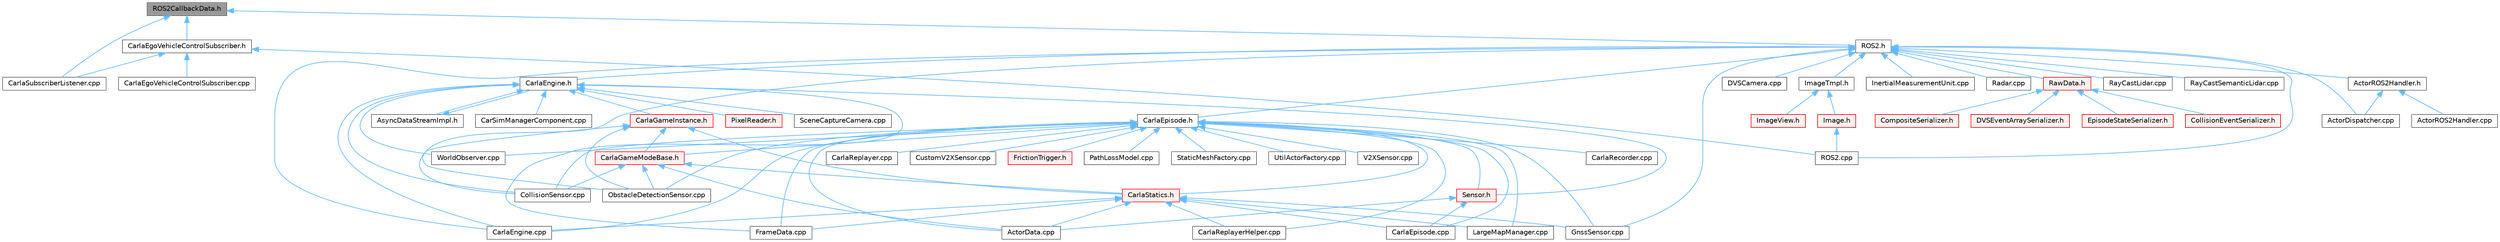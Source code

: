 digraph "ROS2CallbackData.h"
{
 // INTERACTIVE_SVG=YES
 // LATEX_PDF_SIZE
  bgcolor="transparent";
  edge [fontname=Helvetica,fontsize=10,labelfontname=Helvetica,labelfontsize=10];
  node [fontname=Helvetica,fontsize=10,shape=box,height=0.2,width=0.4];
  Node1 [id="Node000001",label="ROS2CallbackData.h",height=0.2,width=0.4,color="gray40", fillcolor="grey60", style="filled", fontcolor="black",tooltip=" "];
  Node1 -> Node2 [id="edge1_Node000001_Node000002",dir="back",color="steelblue1",style="solid",tooltip=" "];
  Node2 [id="Node000002",label="CarlaEgoVehicleControlSubscriber.h",height=0.2,width=0.4,color="grey40", fillcolor="white", style="filled",URL="$de/d54/CarlaEgoVehicleControlSubscriber_8h.html",tooltip=" "];
  Node2 -> Node3 [id="edge2_Node000002_Node000003",dir="back",color="steelblue1",style="solid",tooltip=" "];
  Node3 [id="Node000003",label="CarlaEgoVehicleControlSubscriber.cpp",height=0.2,width=0.4,color="grey40", fillcolor="white", style="filled",URL="$da/d9b/CarlaEgoVehicleControlSubscriber_8cpp.html",tooltip=" "];
  Node2 -> Node4 [id="edge3_Node000002_Node000004",dir="back",color="steelblue1",style="solid",tooltip=" "];
  Node4 [id="Node000004",label="CarlaSubscriberListener.cpp",height=0.2,width=0.4,color="grey40", fillcolor="white", style="filled",URL="$d1/d58/CarlaSubscriberListener_8cpp.html",tooltip=" "];
  Node2 -> Node5 [id="edge4_Node000002_Node000005",dir="back",color="steelblue1",style="solid",tooltip=" "];
  Node5 [id="Node000005",label="ROS2.cpp",height=0.2,width=0.4,color="grey40", fillcolor="white", style="filled",URL="$dd/d14/ROS2_8cpp.html",tooltip=" "];
  Node1 -> Node4 [id="edge5_Node000001_Node000004",dir="back",color="steelblue1",style="solid",tooltip=" "];
  Node1 -> Node6 [id="edge6_Node000001_Node000006",dir="back",color="steelblue1",style="solid",tooltip=" "];
  Node6 [id="Node000006",label="ROS2.h",height=0.2,width=0.4,color="grey40", fillcolor="white", style="filled",URL="$da/db8/ROS2_8h.html",tooltip=" "];
  Node6 -> Node7 [id="edge7_Node000006_Node000007",dir="back",color="steelblue1",style="solid",tooltip=" "];
  Node7 [id="Node000007",label="ActorDispatcher.cpp",height=0.2,width=0.4,color="grey40", fillcolor="white", style="filled",URL="$d0/d6a/ActorDispatcher_8cpp.html",tooltip=" "];
  Node6 -> Node8 [id="edge8_Node000006_Node000008",dir="back",color="steelblue1",style="solid",tooltip=" "];
  Node8 [id="Node000008",label="ActorROS2Handler.h",height=0.2,width=0.4,color="grey40", fillcolor="white", style="filled",URL="$d0/d62/ActorROS2Handler_8h.html",tooltip=" "];
  Node8 -> Node7 [id="edge9_Node000008_Node000007",dir="back",color="steelblue1",style="solid",tooltip=" "];
  Node8 -> Node9 [id="edge10_Node000008_Node000009",dir="back",color="steelblue1",style="solid",tooltip=" "];
  Node9 [id="Node000009",label="ActorROS2Handler.cpp",height=0.2,width=0.4,color="grey40", fillcolor="white", style="filled",URL="$d6/d65/ActorROS2Handler_8cpp.html",tooltip=" "];
  Node6 -> Node10 [id="edge11_Node000006_Node000010",dir="back",color="steelblue1",style="solid",tooltip=" "];
  Node10 [id="Node000010",label="CarlaEngine.cpp",height=0.2,width=0.4,color="grey40", fillcolor="white", style="filled",URL="$d6/da1/CarlaEngine_8cpp.html",tooltip=" "];
  Node6 -> Node11 [id="edge12_Node000006_Node000011",dir="back",color="steelblue1",style="solid",tooltip=" "];
  Node11 [id="Node000011",label="CarlaEngine.h",height=0.2,width=0.4,color="grey40", fillcolor="white", style="filled",URL="$d0/d11/CarlaEngine_8h.html",tooltip=" "];
  Node11 -> Node12 [id="edge13_Node000011_Node000012",dir="back",color="steelblue1",style="solid",tooltip=" "];
  Node12 [id="Node000012",label="AsyncDataStreamImpl.h",height=0.2,width=0.4,color="grey40", fillcolor="white", style="filled",URL="$d0/d17/AsyncDataStreamImpl_8h.html",tooltip=" "];
  Node12 -> Node11 [id="edge14_Node000012_Node000011",dir="back",color="steelblue1",style="solid",tooltip=" "];
  Node11 -> Node13 [id="edge15_Node000011_Node000013",dir="back",color="steelblue1",style="solid",tooltip=" "];
  Node13 [id="Node000013",label="CarSimManagerComponent.cpp",height=0.2,width=0.4,color="grey40", fillcolor="white", style="filled",URL="$d2/d56/CarSimManagerComponent_8cpp.html",tooltip=" "];
  Node11 -> Node10 [id="edge16_Node000011_Node000010",dir="back",color="steelblue1",style="solid",tooltip=" "];
  Node11 -> Node14 [id="edge17_Node000011_Node000014",dir="back",color="steelblue1",style="solid",tooltip=" "];
  Node14 [id="Node000014",label="CarlaGameInstance.h",height=0.2,width=0.4,color="red", fillcolor="#FFF0F0", style="filled",URL="$d2/dba/CarlaGameInstance_8h.html",tooltip=" "];
  Node14 -> Node16 [id="edge18_Node000014_Node000016",dir="back",color="steelblue1",style="solid",tooltip=" "];
  Node16 [id="Node000016",label="CarlaGameModeBase.h",height=0.2,width=0.4,color="red", fillcolor="#FFF0F0", style="filled",URL="$d3/d49/CarlaGameModeBase_8h.html",tooltip=" "];
  Node16 -> Node17 [id="edge19_Node000016_Node000017",dir="back",color="steelblue1",style="solid",tooltip=" "];
  Node17 [id="Node000017",label="ActorData.cpp",height=0.2,width=0.4,color="grey40", fillcolor="white", style="filled",URL="$da/d7f/ActorData_8cpp.html",tooltip=" "];
  Node16 -> Node19 [id="edge20_Node000016_Node000019",dir="back",color="steelblue1",style="solid",tooltip=" "];
  Node19 [id="Node000019",label="CarlaStatics.h",height=0.2,width=0.4,color="red", fillcolor="#FFF0F0", style="filled",URL="$d9/dc8/CarlaStatics_8h.html",tooltip=" "];
  Node19 -> Node17 [id="edge21_Node000019_Node000017",dir="back",color="steelblue1",style="solid",tooltip=" "];
  Node19 -> Node10 [id="edge22_Node000019_Node000010",dir="back",color="steelblue1",style="solid",tooltip=" "];
  Node19 -> Node22 [id="edge23_Node000019_Node000022",dir="back",color="steelblue1",style="solid",tooltip=" "];
  Node22 [id="Node000022",label="CarlaEpisode.cpp",height=0.2,width=0.4,color="grey40", fillcolor="white", style="filled",URL="$d6/dd9/CarlaEpisode_8cpp.html",tooltip=" "];
  Node19 -> Node24 [id="edge24_Node000019_Node000024",dir="back",color="steelblue1",style="solid",tooltip=" "];
  Node24 [id="Node000024",label="CarlaReplayerHelper.cpp",height=0.2,width=0.4,color="grey40", fillcolor="white", style="filled",URL="$d2/d32/CarlaReplayerHelper_8cpp.html",tooltip=" "];
  Node19 -> Node30 [id="edge25_Node000019_Node000030",dir="back",color="steelblue1",style="solid",tooltip=" "];
  Node30 [id="Node000030",label="FrameData.cpp",height=0.2,width=0.4,color="grey40", fillcolor="white", style="filled",URL="$df/d8a/FrameData_8cpp.html",tooltip=" "];
  Node19 -> Node31 [id="edge26_Node000019_Node000031",dir="back",color="steelblue1",style="solid",tooltip=" "];
  Node31 [id="Node000031",label="GnssSensor.cpp",height=0.2,width=0.4,color="grey40", fillcolor="white", style="filled",URL="$d7/d22/GnssSensor_8cpp.html",tooltip=" "];
  Node19 -> Node32 [id="edge27_Node000019_Node000032",dir="back",color="steelblue1",style="solid",tooltip=" "];
  Node32 [id="Node000032",label="LargeMapManager.cpp",height=0.2,width=0.4,color="grey40", fillcolor="white", style="filled",URL="$df/d6c/LargeMapManager_8cpp.html",tooltip=" "];
  Node16 -> Node48 [id="edge28_Node000016_Node000048",dir="back",color="steelblue1",style="solid",tooltip=" "];
  Node48 [id="Node000048",label="CollisionSensor.cpp",height=0.2,width=0.4,color="grey40", fillcolor="white", style="filled",URL="$da/df0/CollisionSensor_8cpp.html",tooltip=" "];
  Node16 -> Node49 [id="edge29_Node000016_Node000049",dir="back",color="steelblue1",style="solid",tooltip=" "];
  Node49 [id="Node000049",label="ObstacleDetectionSensor.cpp",height=0.2,width=0.4,color="grey40", fillcolor="white", style="filled",URL="$d2/d70/ObstacleDetectionSensor_8cpp.html",tooltip=" "];
  Node14 -> Node19 [id="edge30_Node000014_Node000019",dir="back",color="steelblue1",style="solid",tooltip=" "];
  Node14 -> Node48 [id="edge31_Node000014_Node000048",dir="back",color="steelblue1",style="solid",tooltip=" "];
  Node14 -> Node49 [id="edge32_Node000014_Node000049",dir="back",color="steelblue1",style="solid",tooltip=" "];
  Node11 -> Node48 [id="edge33_Node000011_Node000048",dir="back",color="steelblue1",style="solid",tooltip=" "];
  Node11 -> Node30 [id="edge34_Node000011_Node000030",dir="back",color="steelblue1",style="solid",tooltip=" "];
  Node11 -> Node52 [id="edge35_Node000011_Node000052",dir="back",color="steelblue1",style="solid",tooltip=" "];
  Node52 [id="Node000052",label="PixelReader.h",height=0.2,width=0.4,color="red", fillcolor="#FFF0F0", style="filled",URL="$df/d2e/PixelReader_8h.html",tooltip=" "];
  Node11 -> Node60 [id="edge36_Node000011_Node000060",dir="back",color="steelblue1",style="solid",tooltip=" "];
  Node60 [id="Node000060",label="SceneCaptureCamera.cpp",height=0.2,width=0.4,color="grey40", fillcolor="white", style="filled",URL="$d1/dec/SceneCaptureCamera_8cpp.html",tooltip=" "];
  Node11 -> Node78 [id="edge37_Node000011_Node000078",dir="back",color="steelblue1",style="solid",tooltip=" "];
  Node78 [id="Node000078",label="Sensor.h",height=0.2,width=0.4,color="red", fillcolor="#FFF0F0", style="filled",URL="$d7/d7d/Unreal_2CarlaUE4_2Plugins_2Carla_2Source_2Carla_2Sensor_2Sensor_8h.html",tooltip=" "];
  Node78 -> Node17 [id="edge38_Node000078_Node000017",dir="back",color="steelblue1",style="solid",tooltip=" "];
  Node78 -> Node22 [id="edge39_Node000078_Node000022",dir="back",color="steelblue1",style="solid",tooltip=" "];
  Node11 -> Node103 [id="edge40_Node000011_Node000103",dir="back",color="steelblue1",style="solid",tooltip=" "];
  Node103 [id="Node000103",label="WorldObserver.cpp",height=0.2,width=0.4,color="grey40", fillcolor="white", style="filled",URL="$d9/de7/WorldObserver_8cpp.html",tooltip=" "];
  Node6 -> Node104 [id="edge41_Node000006_Node000104",dir="back",color="steelblue1",style="solid",tooltip=" "];
  Node104 [id="Node000104",label="CarlaEpisode.h",height=0.2,width=0.4,color="grey40", fillcolor="white", style="filled",URL="$de/db8/CarlaEpisode_8h.html",tooltip=" "];
  Node104 -> Node17 [id="edge42_Node000104_Node000017",dir="back",color="steelblue1",style="solid",tooltip=" "];
  Node104 -> Node10 [id="edge43_Node000104_Node000010",dir="back",color="steelblue1",style="solid",tooltip=" "];
  Node104 -> Node22 [id="edge44_Node000104_Node000022",dir="back",color="steelblue1",style="solid",tooltip=" "];
  Node104 -> Node16 [id="edge45_Node000104_Node000016",dir="back",color="steelblue1",style="solid",tooltip=" "];
  Node104 -> Node105 [id="edge46_Node000104_Node000105",dir="back",color="steelblue1",style="solid",tooltip=" "];
  Node105 [id="Node000105",label="CarlaRecorder.cpp",height=0.2,width=0.4,color="grey40", fillcolor="white", style="filled",URL="$da/d49/CarlaRecorder_8cpp.html",tooltip=" "];
  Node104 -> Node106 [id="edge47_Node000104_Node000106",dir="back",color="steelblue1",style="solid",tooltip=" "];
  Node106 [id="Node000106",label="CarlaReplayer.cpp",height=0.2,width=0.4,color="grey40", fillcolor="white", style="filled",URL="$db/dba/CarlaReplayer_8cpp.html",tooltip=" "];
  Node104 -> Node24 [id="edge48_Node000104_Node000024",dir="back",color="steelblue1",style="solid",tooltip=" "];
  Node104 -> Node19 [id="edge49_Node000104_Node000019",dir="back",color="steelblue1",style="solid",tooltip=" "];
  Node104 -> Node48 [id="edge50_Node000104_Node000048",dir="back",color="steelblue1",style="solid",tooltip=" "];
  Node104 -> Node87 [id="edge51_Node000104_Node000087",dir="back",color="steelblue1",style="solid",tooltip=" "];
  Node87 [id="Node000087",label="CustomV2XSensor.cpp",height=0.2,width=0.4,color="grey40", fillcolor="white", style="filled",URL="$d8/d97/CustomV2XSensor_8cpp.html",tooltip=" "];
  Node104 -> Node30 [id="edge52_Node000104_Node000030",dir="back",color="steelblue1",style="solid",tooltip=" "];
  Node104 -> Node107 [id="edge53_Node000104_Node000107",dir="back",color="steelblue1",style="solid",tooltip=" "];
  Node107 [id="Node000107",label="FrictionTrigger.h",height=0.2,width=0.4,color="red", fillcolor="#FFF0F0", style="filled",URL="$d4/d30/FrictionTrigger_8h.html",tooltip=" "];
  Node104 -> Node31 [id="edge54_Node000104_Node000031",dir="back",color="steelblue1",style="solid",tooltip=" "];
  Node104 -> Node32 [id="edge55_Node000104_Node000032",dir="back",color="steelblue1",style="solid",tooltip=" "];
  Node104 -> Node49 [id="edge56_Node000104_Node000049",dir="back",color="steelblue1",style="solid",tooltip=" "];
  Node104 -> Node109 [id="edge57_Node000104_Node000109",dir="back",color="steelblue1",style="solid",tooltip=" "];
  Node109 [id="Node000109",label="PathLossModel.cpp",height=0.2,width=0.4,color="grey40", fillcolor="white", style="filled",URL="$d9/dcb/PathLossModel_8cpp.html",tooltip=" "];
  Node104 -> Node78 [id="edge58_Node000104_Node000078",dir="back",color="steelblue1",style="solid",tooltip=" "];
  Node104 -> Node94 [id="edge59_Node000104_Node000094",dir="back",color="steelblue1",style="solid",tooltip=" "];
  Node94 [id="Node000094",label="StaticMeshFactory.cpp",height=0.2,width=0.4,color="grey40", fillcolor="white", style="filled",URL="$d7/dc4/StaticMeshFactory_8cpp.html",tooltip=" "];
  Node104 -> Node95 [id="edge60_Node000104_Node000095",dir="back",color="steelblue1",style="solid",tooltip=" "];
  Node95 [id="Node000095",label="UtilActorFactory.cpp",height=0.2,width=0.4,color="grey40", fillcolor="white", style="filled",URL="$dc/df0/UtilActorFactory_8cpp.html",tooltip=" "];
  Node104 -> Node82 [id="edge61_Node000104_Node000082",dir="back",color="steelblue1",style="solid",tooltip=" "];
  Node82 [id="Node000082",label="V2XSensor.cpp",height=0.2,width=0.4,color="grey40", fillcolor="white", style="filled",URL="$d2/df9/V2XSensor_8cpp.html",tooltip=" "];
  Node104 -> Node103 [id="edge62_Node000104_Node000103",dir="back",color="steelblue1",style="solid",tooltip=" "];
  Node6 -> Node65 [id="edge63_Node000006_Node000065",dir="back",color="steelblue1",style="solid",tooltip=" "];
  Node65 [id="Node000065",label="DVSCamera.cpp",height=0.2,width=0.4,color="grey40", fillcolor="white", style="filled",URL="$d9/d6e/DVSCamera_8cpp.html",tooltip=" "];
  Node6 -> Node31 [id="edge64_Node000006_Node000031",dir="back",color="steelblue1",style="solid",tooltip=" "];
  Node6 -> Node110 [id="edge65_Node000006_Node000110",dir="back",color="steelblue1",style="solid",tooltip=" "];
  Node110 [id="Node000110",label="ImageTmpl.h",height=0.2,width=0.4,color="grey40", fillcolor="white", style="filled",URL="$d5/dca/ImageTmpl_8h.html",tooltip=" "];
  Node110 -> Node111 [id="edge66_Node000110_Node000111",dir="back",color="steelblue1",style="solid",tooltip=" "];
  Node111 [id="Node000111",label="Image.h",height=0.2,width=0.4,color="red", fillcolor="#FFF0F0", style="filled",URL="$da/d9b/sensor_2data_2Image_8h.html",tooltip=" "];
  Node111 -> Node5 [id="edge67_Node000111_Node000005",dir="back",color="steelblue1",style="solid",tooltip=" "];
  Node110 -> Node117 [id="edge68_Node000110_Node000117",dir="back",color="steelblue1",style="solid",tooltip=" "];
  Node117 [id="Node000117",label="ImageView.h",height=0.2,width=0.4,color="red", fillcolor="#FFF0F0", style="filled",URL="$db/dac/ImageView_8h.html",tooltip=" "];
  Node6 -> Node88 [id="edge69_Node000006_Node000088",dir="back",color="steelblue1",style="solid",tooltip=" "];
  Node88 [id="Node000088",label="InertialMeasurementUnit.cpp",height=0.2,width=0.4,color="grey40", fillcolor="white", style="filled",URL="$d7/d78/InertialMeasurementUnit_8cpp.html",tooltip=" "];
  Node6 -> Node49 [id="edge70_Node000006_Node000049",dir="back",color="steelblue1",style="solid",tooltip=" "];
  Node6 -> Node5 [id="edge71_Node000006_Node000005",dir="back",color="steelblue1",style="solid",tooltip=" "];
  Node6 -> Node89 [id="edge72_Node000006_Node000089",dir="back",color="steelblue1",style="solid",tooltip=" "];
  Node89 [id="Node000089",label="Radar.cpp",height=0.2,width=0.4,color="grey40", fillcolor="white", style="filled",URL="$d5/d99/Radar_8cpp.html",tooltip=" "];
  Node6 -> Node120 [id="edge73_Node000006_Node000120",dir="back",color="steelblue1",style="solid",tooltip=" "];
  Node120 [id="Node000120",label="RawData.h",height=0.2,width=0.4,color="red", fillcolor="#FFF0F0", style="filled",URL="$dc/d62/RawData_8h.html",tooltip=" "];
  Node120 -> Node121 [id="edge74_Node000120_Node000121",dir="back",color="steelblue1",style="solid",tooltip=" "];
  Node121 [id="Node000121",label="CollisionEventSerializer.h",height=0.2,width=0.4,color="red", fillcolor="#FFF0F0", style="filled",URL="$d8/d9f/CollisionEventSerializer_8h.html",tooltip=" "];
  Node120 -> Node144 [id="edge75_Node000120_Node000144",dir="back",color="steelblue1",style="solid",tooltip=" "];
  Node144 [id="Node000144",label="CompositeSerializer.h",height=0.2,width=0.4,color="red", fillcolor="#FFF0F0", style="filled",URL="$d0/dc9/CompositeSerializer_8h.html",tooltip=" "];
  Node120 -> Node145 [id="edge76_Node000120_Node000145",dir="back",color="steelblue1",style="solid",tooltip=" "];
  Node145 [id="Node000145",label="DVSEventArraySerializer.h",height=0.2,width=0.4,color="red", fillcolor="#FFF0F0", style="filled",URL="$d7/d74/DVSEventArraySerializer_8h.html",tooltip=" "];
  Node120 -> Node148 [id="edge77_Node000120_Node000148",dir="back",color="steelblue1",style="solid",tooltip=" "];
  Node148 [id="Node000148",label="EpisodeStateSerializer.h",height=0.2,width=0.4,color="red", fillcolor="#FFF0F0", style="filled",URL="$dd/dd8/EpisodeStateSerializer_8h.html",tooltip=" "];
  Node6 -> Node90 [id="edge78_Node000006_Node000090",dir="back",color="steelblue1",style="solid",tooltip=" "];
  Node90 [id="Node000090",label="RayCastLidar.cpp",height=0.2,width=0.4,color="grey40", fillcolor="white", style="filled",URL="$df/dec/RayCastLidar_8cpp.html",tooltip=" "];
  Node6 -> Node92 [id="edge79_Node000006_Node000092",dir="back",color="steelblue1",style="solid",tooltip=" "];
  Node92 [id="Node000092",label="RayCastSemanticLidar.cpp",height=0.2,width=0.4,color="grey40", fillcolor="white", style="filled",URL="$d8/ddc/RayCastSemanticLidar_8cpp.html",tooltip=" "];
}
